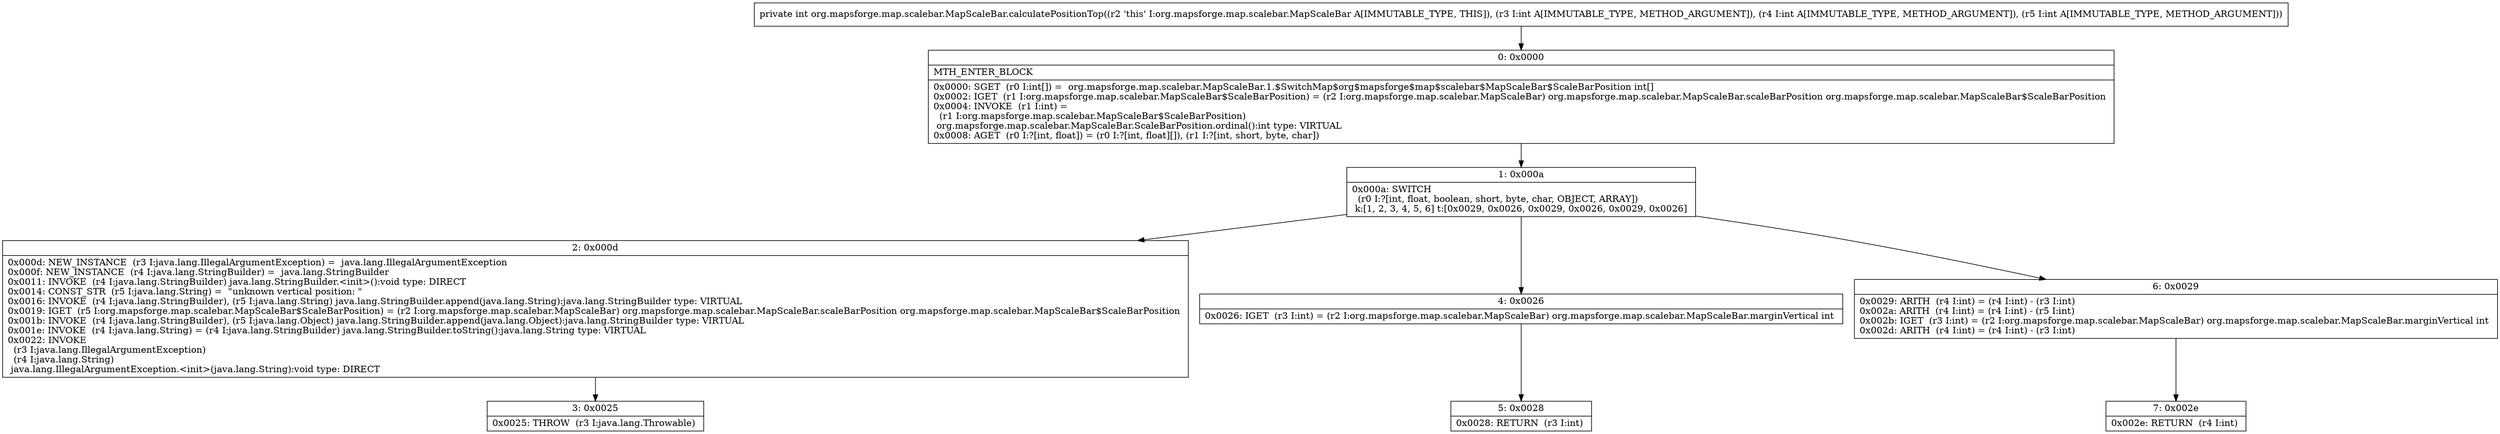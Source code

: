 digraph "CFG fororg.mapsforge.map.scalebar.MapScaleBar.calculatePositionTop(III)I" {
Node_0 [shape=record,label="{0\:\ 0x0000|MTH_ENTER_BLOCK\l|0x0000: SGET  (r0 I:int[]) =  org.mapsforge.map.scalebar.MapScaleBar.1.$SwitchMap$org$mapsforge$map$scalebar$MapScaleBar$ScaleBarPosition int[] \l0x0002: IGET  (r1 I:org.mapsforge.map.scalebar.MapScaleBar$ScaleBarPosition) = (r2 I:org.mapsforge.map.scalebar.MapScaleBar) org.mapsforge.map.scalebar.MapScaleBar.scaleBarPosition org.mapsforge.map.scalebar.MapScaleBar$ScaleBarPosition \l0x0004: INVOKE  (r1 I:int) = \l  (r1 I:org.mapsforge.map.scalebar.MapScaleBar$ScaleBarPosition)\l org.mapsforge.map.scalebar.MapScaleBar.ScaleBarPosition.ordinal():int type: VIRTUAL \l0x0008: AGET  (r0 I:?[int, float]) = (r0 I:?[int, float][]), (r1 I:?[int, short, byte, char]) \l}"];
Node_1 [shape=record,label="{1\:\ 0x000a|0x000a: SWITCH  \l  (r0 I:?[int, float, boolean, short, byte, char, OBJECT, ARRAY])\l k:[1, 2, 3, 4, 5, 6] t:[0x0029, 0x0026, 0x0029, 0x0026, 0x0029, 0x0026] \l}"];
Node_2 [shape=record,label="{2\:\ 0x000d|0x000d: NEW_INSTANCE  (r3 I:java.lang.IllegalArgumentException) =  java.lang.IllegalArgumentException \l0x000f: NEW_INSTANCE  (r4 I:java.lang.StringBuilder) =  java.lang.StringBuilder \l0x0011: INVOKE  (r4 I:java.lang.StringBuilder) java.lang.StringBuilder.\<init\>():void type: DIRECT \l0x0014: CONST_STR  (r5 I:java.lang.String) =  \"unknown vertical position: \" \l0x0016: INVOKE  (r4 I:java.lang.StringBuilder), (r5 I:java.lang.String) java.lang.StringBuilder.append(java.lang.String):java.lang.StringBuilder type: VIRTUAL \l0x0019: IGET  (r5 I:org.mapsforge.map.scalebar.MapScaleBar$ScaleBarPosition) = (r2 I:org.mapsforge.map.scalebar.MapScaleBar) org.mapsforge.map.scalebar.MapScaleBar.scaleBarPosition org.mapsforge.map.scalebar.MapScaleBar$ScaleBarPosition \l0x001b: INVOKE  (r4 I:java.lang.StringBuilder), (r5 I:java.lang.Object) java.lang.StringBuilder.append(java.lang.Object):java.lang.StringBuilder type: VIRTUAL \l0x001e: INVOKE  (r4 I:java.lang.String) = (r4 I:java.lang.StringBuilder) java.lang.StringBuilder.toString():java.lang.String type: VIRTUAL \l0x0022: INVOKE  \l  (r3 I:java.lang.IllegalArgumentException)\l  (r4 I:java.lang.String)\l java.lang.IllegalArgumentException.\<init\>(java.lang.String):void type: DIRECT \l}"];
Node_3 [shape=record,label="{3\:\ 0x0025|0x0025: THROW  (r3 I:java.lang.Throwable) \l}"];
Node_4 [shape=record,label="{4\:\ 0x0026|0x0026: IGET  (r3 I:int) = (r2 I:org.mapsforge.map.scalebar.MapScaleBar) org.mapsforge.map.scalebar.MapScaleBar.marginVertical int \l}"];
Node_5 [shape=record,label="{5\:\ 0x0028|0x0028: RETURN  (r3 I:int) \l}"];
Node_6 [shape=record,label="{6\:\ 0x0029|0x0029: ARITH  (r4 I:int) = (r4 I:int) \- (r3 I:int) \l0x002a: ARITH  (r4 I:int) = (r4 I:int) \- (r5 I:int) \l0x002b: IGET  (r3 I:int) = (r2 I:org.mapsforge.map.scalebar.MapScaleBar) org.mapsforge.map.scalebar.MapScaleBar.marginVertical int \l0x002d: ARITH  (r4 I:int) = (r4 I:int) \- (r3 I:int) \l}"];
Node_7 [shape=record,label="{7\:\ 0x002e|0x002e: RETURN  (r4 I:int) \l}"];
MethodNode[shape=record,label="{private int org.mapsforge.map.scalebar.MapScaleBar.calculatePositionTop((r2 'this' I:org.mapsforge.map.scalebar.MapScaleBar A[IMMUTABLE_TYPE, THIS]), (r3 I:int A[IMMUTABLE_TYPE, METHOD_ARGUMENT]), (r4 I:int A[IMMUTABLE_TYPE, METHOD_ARGUMENT]), (r5 I:int A[IMMUTABLE_TYPE, METHOD_ARGUMENT])) }"];
MethodNode -> Node_0;
Node_0 -> Node_1;
Node_1 -> Node_2;
Node_1 -> Node_4;
Node_1 -> Node_6;
Node_2 -> Node_3;
Node_4 -> Node_5;
Node_6 -> Node_7;
}

